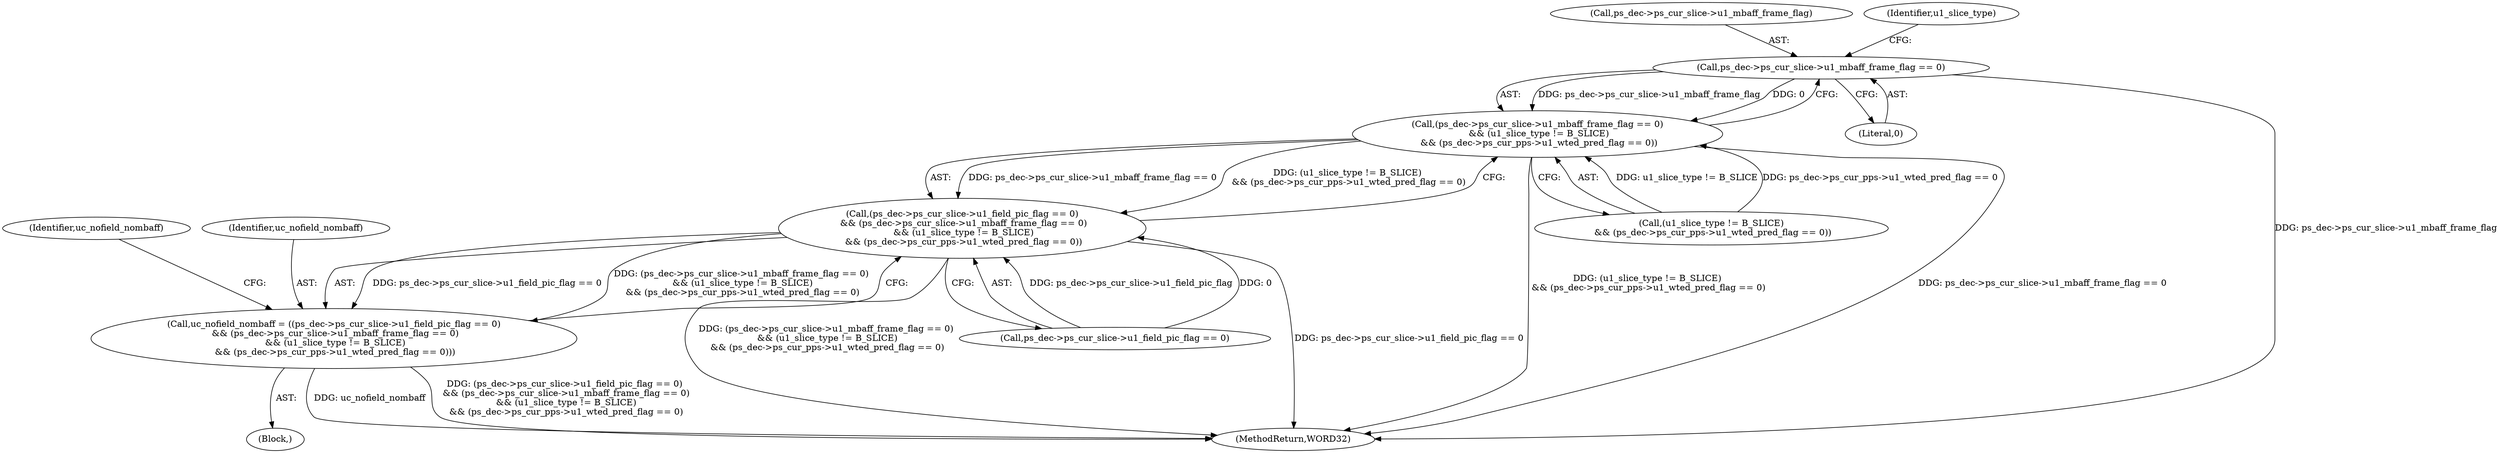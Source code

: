 digraph "0_Android_a78887bcffbc2995cf9ed72e0697acf560875e9e_2@pointer" {
"1001710" [label="(Call,ps_dec->ps_cur_slice->u1_mbaff_frame_flag == 0)"];
"1001709" [label="(Call,(ps_dec->ps_cur_slice->u1_mbaff_frame_flag == 0)\n && (u1_slice_type != B_SLICE)\n && (ps_dec->ps_cur_pps->u1_wted_pred_flag == 0))"];
"1001701" [label="(Call,(ps_dec->ps_cur_slice->u1_field_pic_flag == 0)\n && (ps_dec->ps_cur_slice->u1_mbaff_frame_flag == 0)\n && (u1_slice_type != B_SLICE)\n && (ps_dec->ps_cur_pps->u1_wted_pred_flag == 0))"];
"1001699" [label="(Call,uc_nofield_nombaff = ((ps_dec->ps_cur_slice->u1_field_pic_flag == 0)\n && (ps_dec->ps_cur_slice->u1_mbaff_frame_flag == 0)\n && (u1_slice_type != B_SLICE)\n && (ps_dec->ps_cur_pps->u1_wted_pred_flag == 0)))"];
"1001711" [label="(Call,ps_dec->ps_cur_slice->u1_mbaff_frame_flag)"];
"1001729" [label="(Identifier,uc_nofield_nombaff)"];
"1001716" [label="(Literal,0)"];
"1001699" [label="(Call,uc_nofield_nombaff = ((ps_dec->ps_cur_slice->u1_field_pic_flag == 0)\n && (ps_dec->ps_cur_slice->u1_mbaff_frame_flag == 0)\n && (u1_slice_type != B_SLICE)\n && (ps_dec->ps_cur_pps->u1_wted_pred_flag == 0)))"];
"1001697" [label="(Block,)"];
"1001702" [label="(Call,ps_dec->ps_cur_slice->u1_field_pic_flag == 0)"];
"1001710" [label="(Call,ps_dec->ps_cur_slice->u1_mbaff_frame_flag == 0)"];
"1001700" [label="(Identifier,uc_nofield_nombaff)"];
"1001719" [label="(Identifier,u1_slice_type)"];
"1001717" [label="(Call,(u1_slice_type != B_SLICE)\n && (ps_dec->ps_cur_pps->u1_wted_pred_flag == 0))"];
"1002570" [label="(MethodReturn,WORD32)"];
"1001709" [label="(Call,(ps_dec->ps_cur_slice->u1_mbaff_frame_flag == 0)\n && (u1_slice_type != B_SLICE)\n && (ps_dec->ps_cur_pps->u1_wted_pred_flag == 0))"];
"1001701" [label="(Call,(ps_dec->ps_cur_slice->u1_field_pic_flag == 0)\n && (ps_dec->ps_cur_slice->u1_mbaff_frame_flag == 0)\n && (u1_slice_type != B_SLICE)\n && (ps_dec->ps_cur_pps->u1_wted_pred_flag == 0))"];
"1001710" -> "1001709"  [label="AST: "];
"1001710" -> "1001716"  [label="CFG: "];
"1001711" -> "1001710"  [label="AST: "];
"1001716" -> "1001710"  [label="AST: "];
"1001719" -> "1001710"  [label="CFG: "];
"1001709" -> "1001710"  [label="CFG: "];
"1001710" -> "1002570"  [label="DDG: ps_dec->ps_cur_slice->u1_mbaff_frame_flag"];
"1001710" -> "1001709"  [label="DDG: ps_dec->ps_cur_slice->u1_mbaff_frame_flag"];
"1001710" -> "1001709"  [label="DDG: 0"];
"1001709" -> "1001701"  [label="AST: "];
"1001709" -> "1001717"  [label="CFG: "];
"1001717" -> "1001709"  [label="AST: "];
"1001701" -> "1001709"  [label="CFG: "];
"1001709" -> "1002570"  [label="DDG: (u1_slice_type != B_SLICE)\n && (ps_dec->ps_cur_pps->u1_wted_pred_flag == 0)"];
"1001709" -> "1002570"  [label="DDG: ps_dec->ps_cur_slice->u1_mbaff_frame_flag == 0"];
"1001709" -> "1001701"  [label="DDG: ps_dec->ps_cur_slice->u1_mbaff_frame_flag == 0"];
"1001709" -> "1001701"  [label="DDG: (u1_slice_type != B_SLICE)\n && (ps_dec->ps_cur_pps->u1_wted_pred_flag == 0)"];
"1001717" -> "1001709"  [label="DDG: u1_slice_type != B_SLICE"];
"1001717" -> "1001709"  [label="DDG: ps_dec->ps_cur_pps->u1_wted_pred_flag == 0"];
"1001701" -> "1001699"  [label="AST: "];
"1001701" -> "1001702"  [label="CFG: "];
"1001702" -> "1001701"  [label="AST: "];
"1001699" -> "1001701"  [label="CFG: "];
"1001701" -> "1002570"  [label="DDG: (ps_dec->ps_cur_slice->u1_mbaff_frame_flag == 0)\n && (u1_slice_type != B_SLICE)\n && (ps_dec->ps_cur_pps->u1_wted_pred_flag == 0)"];
"1001701" -> "1002570"  [label="DDG: ps_dec->ps_cur_slice->u1_field_pic_flag == 0"];
"1001701" -> "1001699"  [label="DDG: ps_dec->ps_cur_slice->u1_field_pic_flag == 0"];
"1001701" -> "1001699"  [label="DDG: (ps_dec->ps_cur_slice->u1_mbaff_frame_flag == 0)\n && (u1_slice_type != B_SLICE)\n && (ps_dec->ps_cur_pps->u1_wted_pred_flag == 0)"];
"1001702" -> "1001701"  [label="DDG: ps_dec->ps_cur_slice->u1_field_pic_flag"];
"1001702" -> "1001701"  [label="DDG: 0"];
"1001699" -> "1001697"  [label="AST: "];
"1001700" -> "1001699"  [label="AST: "];
"1001729" -> "1001699"  [label="CFG: "];
"1001699" -> "1002570"  [label="DDG: uc_nofield_nombaff"];
"1001699" -> "1002570"  [label="DDG: (ps_dec->ps_cur_slice->u1_field_pic_flag == 0)\n && (ps_dec->ps_cur_slice->u1_mbaff_frame_flag == 0)\n && (u1_slice_type != B_SLICE)\n && (ps_dec->ps_cur_pps->u1_wted_pred_flag == 0)"];
}
